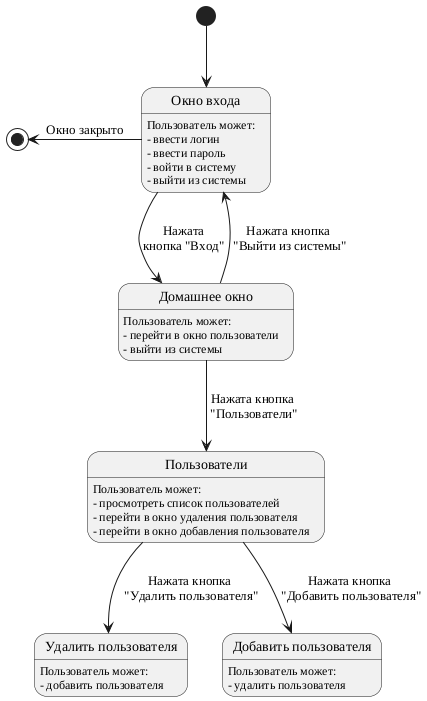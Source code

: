 @startuml
skinparam defaultFontName Liberation Serif
 
state "Окно входа" as login
state "Домашнее окно" as home
state "Пользователи" as profile
state "Удалить пользователя" as deleteuser
state "Добавить пользователя" as adduser

login : Пользователь может:
login : - ввести логин
login : - ввести пароль
login : - войти в систему
login : - выйти из системы

profile : Пользователь может:
profile : - просмотреть список пользователей
profile : - перейти в окно удаления пользователя
profile : - перейти в окно добавления пользователя

home : Пользователь может:
home : - перейти в окно пользователи
home : - выйти из системы

adduser : Пользователь может:
adduser : - удалить пользователя

deleteuser : Пользователь может:
deleteuser : - добавить пользователя

[*] -down-> login
login --> home : Нажата\nкнопка "Вход"
home --> profile : Нажата кнопка\n "Пользователи"
home --> login : Нажата кнопка\n "Выйти из системы"
profile --> adduser : Нажата кнопка\n "Добавить пользователя"
profile --> deleteuser : Нажата кнопка\n "Удалить пользователя"
login -left-> [*] : Окно закрыто

@enduml